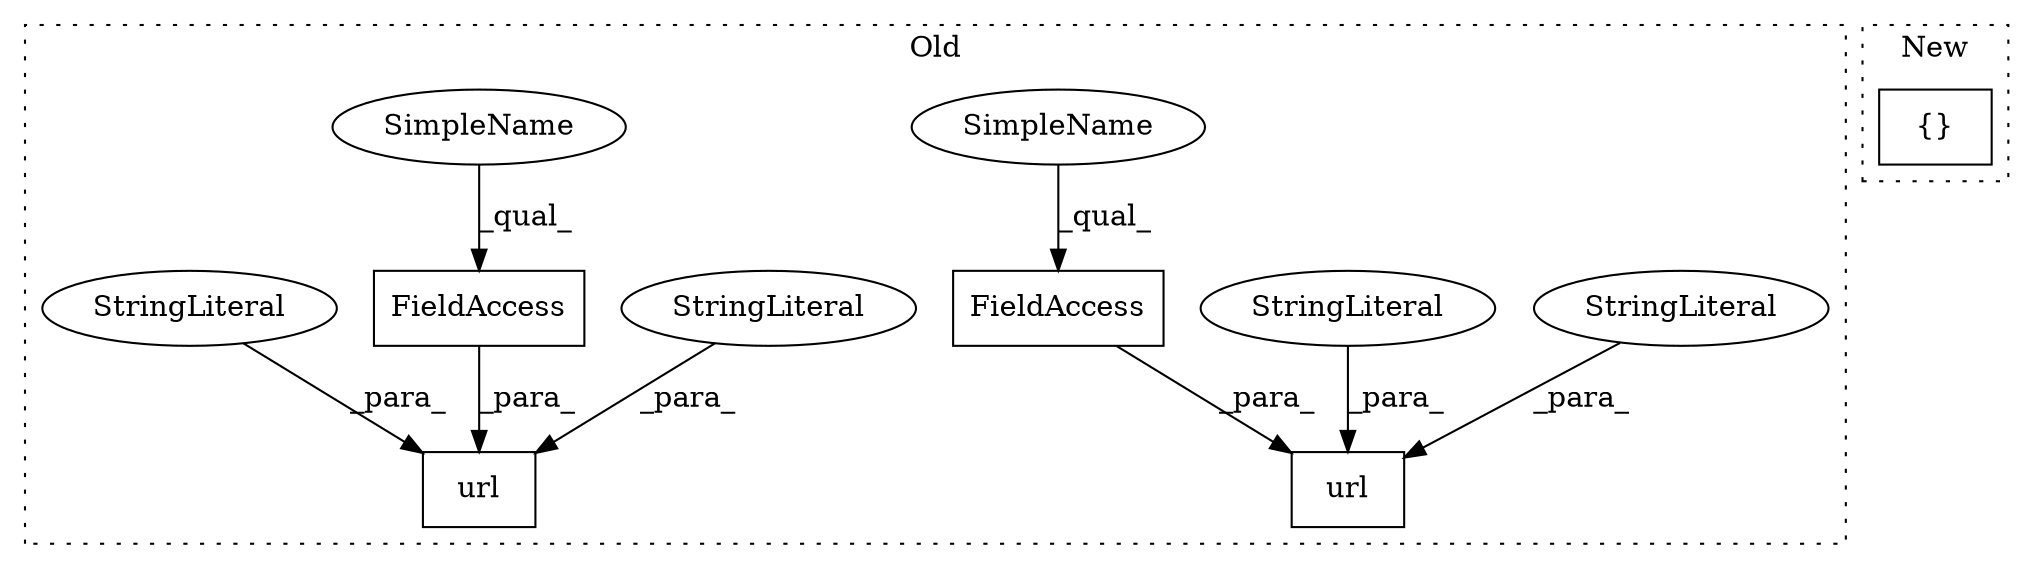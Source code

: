 digraph G {
subgraph cluster0 {
1 [label="url" a="32" s="5950,5981" l="4,1" shape="box"];
3 [label="StringLiteral" a="45" s="5971" l="10" shape="ellipse"];
4 [label="StringLiteral" a="45" s="5954" l="4" shape="ellipse"];
5 [label="FieldAccess" a="22" s="5959" l="11" shape="box"];
6 [label="FieldAccess" a="22" s="5890" l="10" shape="box"];
7 [label="url" a="32" s="5881,5907" l="4,1" shape="box"];
8 [label="StringLiteral" a="45" s="5885" l="4" shape="ellipse"];
9 [label="StringLiteral" a="45" s="5901" l="6" shape="ellipse"];
10 [label="SimpleName" a="42" s="5890" l="5" shape="ellipse"];
11 [label="SimpleName" a="42" s="5959" l="5" shape="ellipse"];
label = "Old";
style="dotted";
}
subgraph cluster1 {
2 [label="{}" a="4" s="1716,1745" l="1,1" shape="box"];
label = "New";
style="dotted";
}
3 -> 1 [label="_para_"];
4 -> 1 [label="_para_"];
5 -> 1 [label="_para_"];
6 -> 7 [label="_para_"];
8 -> 7 [label="_para_"];
9 -> 7 [label="_para_"];
10 -> 6 [label="_qual_"];
11 -> 5 [label="_qual_"];
}